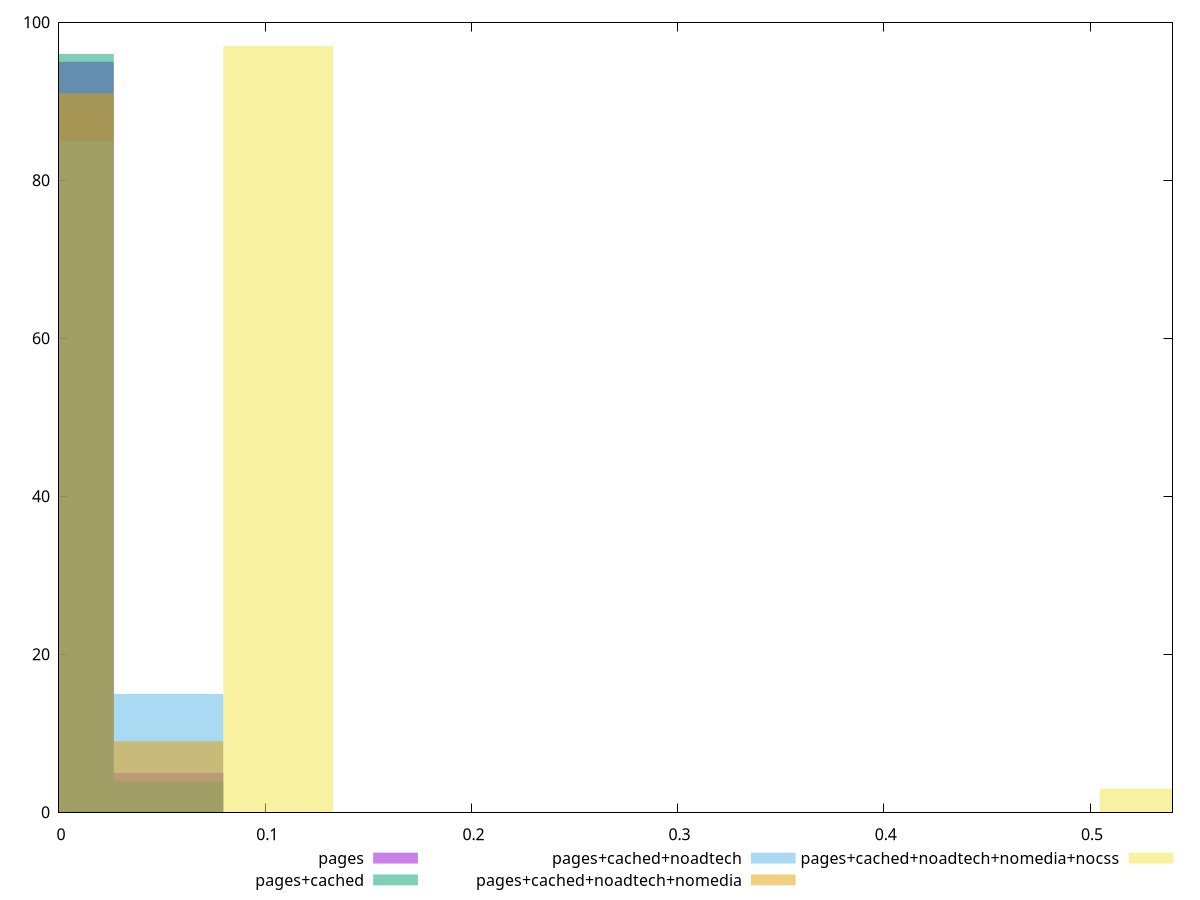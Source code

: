 reset

$pages <<EOF
0 95
0.05312567846628364 5
EOF

$pagesCached <<EOF
0.05312567846628364 4
0 96
EOF

$pagesCachedNoadtech <<EOF
0 85
0.05312567846628364 15
EOF

$pagesCachedNoadtechNomedia <<EOF
0 91
0.05312567846628364 9
EOF

$pagesCachedNoadtechNomediaNocss <<EOF
0.5312567846628364 3
0.10625135693256728 97
EOF

set key outside below
set boxwidth 0.05312567846628364
set xrange [0:0.54]
set yrange [0:100]
set trange [0:100]
set style fill transparent solid 0.5 noborder
set terminal svg size 640, 530 enhanced background rgb 'white'
set output "report_00013_2021-02-09T12-04-24.940Z/cumulative-layout-shift/comparison/histogram/all_score.svg"

plot $pages title "pages" with boxes, \
     $pagesCached title "pages+cached" with boxes, \
     $pagesCachedNoadtech title "pages+cached+noadtech" with boxes, \
     $pagesCachedNoadtechNomedia title "pages+cached+noadtech+nomedia" with boxes, \
     $pagesCachedNoadtechNomediaNocss title "pages+cached+noadtech+nomedia+nocss" with boxes

reset

